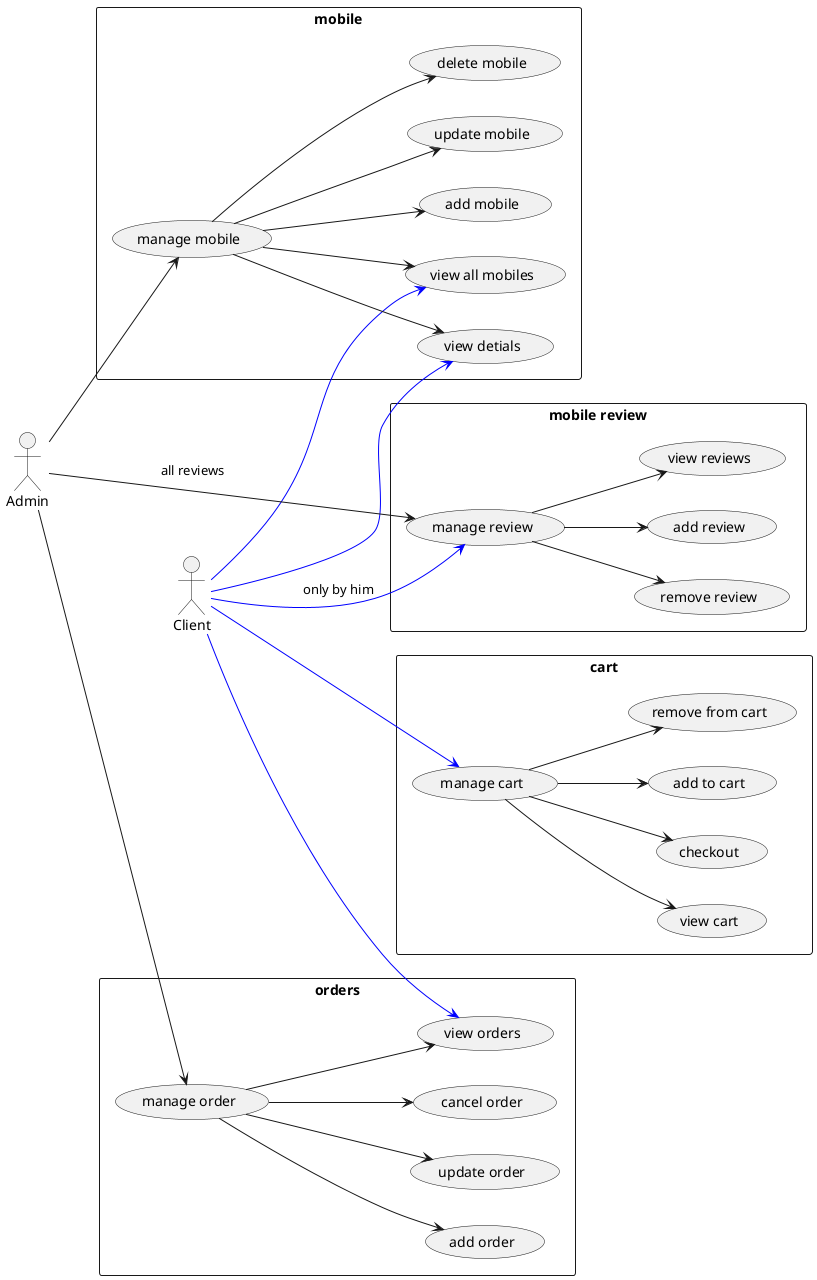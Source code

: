 @startuml use_case


left to right direction
rectangle "mobile" {
    usecase "view all mobiles" as ViewMobile
    usecase "view detials" as ViewDetails
    usecase "add mobile" as AddMobile
    usecase "update mobile" as UpdateMobile
    usecase "delete mobile" as DeleteMobile
    usecase "manage mobile" as ManageMobile
    
}


rectangle "mobile review"{
    usecase "add review" as AddReview
    usecase "view reviews" as ViewReviews
    usecase "remove review" as RemoveReview
    usecase "manage review" as ManageReview
}


rectangle "orders" {
    usecase "view orders" as ViewOrders
    usecase "add order" as AddOrder
    usecase "update order" as UpdateOrder
    usecase "cancel order" as DeleteOrder
    usecase "manage order" as ManageOrder
}

rectangle "cart" {
    usecase "add to cart" as AddToCart
    usecase "remove from cart" as RemoveFromCart
    usecase "view cart" as ViewCart
    usecase "checkout" as CheckoutCart
    usecase "manage cart" as ManageCart
}


actor admin as "Admin"

actor client as "Client"


client -[#blue]-> ViewMobile
client -[#blue]-> ViewDetails

client -[#blue]-> ViewOrders

client -[#blue]-> ManageCart

client -[#blue]-> ManageReview : only by him

ManageReview --> AddReview
ManageReview --> ViewReviews
ManageReview --> RemoveReview




ManageCart --> AddToCart
ManageCart --> RemoveFromCart
ManageCart --> ViewCart
ManageCart --> CheckoutCart




admin --> ManageReview : all reviews

admin --> ManageMobile

ManageMobile --> ViewMobile
ManageMobile --> ViewDetails
ManageMobile --> AddMobile
ManageMobile --> UpdateMobile
ManageMobile --> DeleteMobile

admin --> ManageOrder

ManageOrder --> ViewOrders
ManageOrder --> AddOrder
ManageOrder --> UpdateOrder
ManageOrder --> DeleteOrder



@enduml
